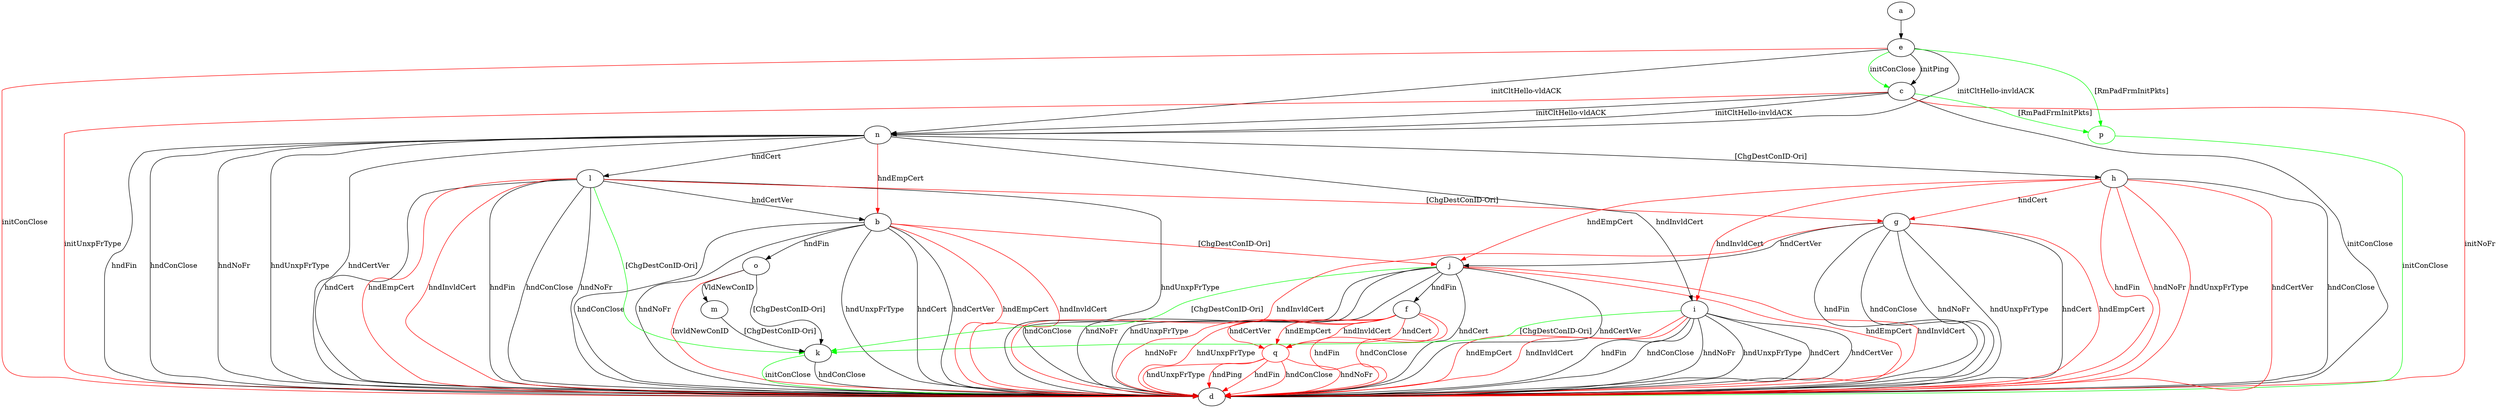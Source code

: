 digraph "" {
	a -> e	[key=0];
	b -> d	[key=0,
		label="hndConClose "];
	b -> d	[key=1,
		label="hndNoFr "];
	b -> d	[key=2,
		label="hndUnxpFrType "];
	b -> d	[key=3,
		label="hndCert "];
	b -> d	[key=4,
		label="hndCertVer "];
	b -> d	[key=5,
		color=red,
		label="hndEmpCert "];
	b -> d	[key=6,
		color=red,
		label="hndInvldCert "];
	b -> j	[key=0,
		color=red,
		label="[ChgDestConID-Ori] "];
	b -> o	[key=0,
		label="hndFin "];
	c -> d	[key=0,
		label="initConClose "];
	c -> d	[key=1,
		color=red,
		label="initNoFr "];
	c -> d	[key=2,
		color=red,
		label="initUnxpFrType "];
	c -> n	[key=0,
		label="initCltHello-vldACK "];
	c -> n	[key=1,
		label="initCltHello-invldACK "];
	p	[color=green];
	c -> p	[key=0,
		color=green,
		label="[RmPadFrmInitPkts] "];
	e -> c	[key=0,
		label="initPing "];
	e -> c	[key=1,
		color=green,
		label="initConClose "];
	e -> d	[key=0,
		color=red,
		label="initConClose "];
	e -> n	[key=0,
		label="initCltHello-vldACK "];
	e -> n	[key=1,
		label="initCltHello-invldACK "];
	e -> p	[key=0,
		color=green,
		label="[RmPadFrmInitPkts] "];
	f -> d	[key=0,
		color=red,
		label="hndFin "];
	f -> d	[key=1,
		color=red,
		label="hndConClose "];
	f -> d	[key=2,
		color=red,
		label="hndNoFr "];
	f -> d	[key=3,
		color=red,
		label="hndUnxpFrType "];
	q	[color=red];
	f -> q	[key=0,
		color=red,
		label="hndCert "];
	f -> q	[key=1,
		color=red,
		label="hndCertVer "];
	f -> q	[key=2,
		color=red,
		label="hndEmpCert "];
	f -> q	[key=3,
		color=red,
		label="hndInvldCert "];
	g -> d	[key=0,
		label="hndFin "];
	g -> d	[key=1,
		label="hndConClose "];
	g -> d	[key=2,
		label="hndNoFr "];
	g -> d	[key=3,
		label="hndUnxpFrType "];
	g -> d	[key=4,
		label="hndCert "];
	g -> d	[key=5,
		color=red,
		label="hndEmpCert "];
	g -> d	[key=6,
		color=red,
		label="hndInvldCert "];
	g -> j	[key=0,
		label="hndCertVer "];
	h -> d	[key=0,
		label="hndConClose "];
	h -> d	[key=1,
		color=red,
		label="hndFin "];
	h -> d	[key=2,
		color=red,
		label="hndNoFr "];
	h -> d	[key=3,
		color=red,
		label="hndUnxpFrType "];
	h -> d	[key=4,
		color=red,
		label="hndCertVer "];
	h -> g	[key=0,
		color=red,
		label="hndCert "];
	h -> i	[key=0,
		color=red,
		label="hndInvldCert "];
	h -> j	[key=0,
		color=red,
		label="hndEmpCert "];
	i -> d	[key=0,
		label="hndFin "];
	i -> d	[key=1,
		label="hndConClose "];
	i -> d	[key=2,
		label="hndNoFr "];
	i -> d	[key=3,
		label="hndUnxpFrType "];
	i -> d	[key=4,
		label="hndCert "];
	i -> d	[key=5,
		label="hndCertVer "];
	i -> d	[key=6,
		color=red,
		label="hndEmpCert "];
	i -> d	[key=7,
		color=red,
		label="hndInvldCert "];
	i -> k	[key=0,
		color=green,
		label="[ChgDestConID-Ori] "];
	j -> d	[key=0,
		label="hndConClose "];
	j -> d	[key=1,
		label="hndNoFr "];
	j -> d	[key=2,
		label="hndUnxpFrType "];
	j -> d	[key=3,
		label="hndCert "];
	j -> d	[key=4,
		label="hndCertVer "];
	j -> d	[key=5,
		color=red,
		label="hndEmpCert "];
	j -> d	[key=6,
		color=red,
		label="hndInvldCert "];
	j -> f	[key=0,
		label="hndFin "];
	j -> k	[key=0,
		color=green,
		label="[ChgDestConID-Ori] "];
	k -> d	[key=0,
		label="hndConClose "];
	k -> d	[key=1,
		color=green,
		label="initConClose "];
	l -> b	[key=0,
		label="hndCertVer "];
	l -> d	[key=0,
		label="hndFin "];
	l -> d	[key=1,
		label="hndConClose "];
	l -> d	[key=2,
		label="hndNoFr "];
	l -> d	[key=3,
		label="hndUnxpFrType "];
	l -> d	[key=4,
		label="hndCert "];
	l -> d	[key=5,
		color=red,
		label="hndEmpCert "];
	l -> d	[key=6,
		color=red,
		label="hndInvldCert "];
	l -> g	[key=0,
		color=red,
		label="[ChgDestConID-Ori] "];
	l -> k	[key=0,
		color=green,
		label="[ChgDestConID-Ori] "];
	m -> k	[key=0,
		label="[ChgDestConID-Ori] "];
	n -> b	[key=0,
		color=red,
		label="hndEmpCert "];
	n -> d	[key=0,
		label="hndFin "];
	n -> d	[key=1,
		label="hndConClose "];
	n -> d	[key=2,
		label="hndNoFr "];
	n -> d	[key=3,
		label="hndUnxpFrType "];
	n -> d	[key=4,
		label="hndCertVer "];
	n -> h	[key=0,
		label="[ChgDestConID-Ori] "];
	n -> i	[key=0,
		label="hndInvldCert "];
	n -> l	[key=0,
		label="hndCert "];
	o -> d	[key=0,
		color=red,
		label="InvldNewConID "];
	o -> k	[key=0,
		label="[ChgDestConID-Ori] "];
	o -> m	[key=0,
		label="VldNewConID "];
	p -> d	[key=0,
		color=green,
		label="initConClose "];
	q -> d	[key=0,
		color=red,
		label="hndPing "];
	q -> d	[key=1,
		color=red,
		label="hndFin "];
	q -> d	[key=2,
		color=red,
		label="hndConClose "];
	q -> d	[key=3,
		color=red,
		label="hndNoFr "];
	q -> d	[key=4,
		color=red,
		label="hndUnxpFrType "];
}
